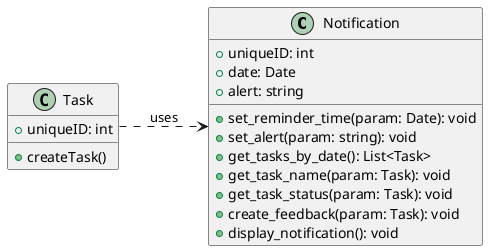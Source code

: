 @startuml

left to right direction


class Notification {
  +uniqueID: int  
  +date: Date
  +alert: string
  
  +set_reminder_time(param: Date): void
  +set_alert(param: string): void
  +get_tasks_by_date(): List<Task>
  +get_task_name(param: Task): void
  +get_task_status(param: Task): void
  +create_feedback(param: Task): void
  +display_notification(): void
}


class Task {
  +uniqueID: int
  +createTask()
}


Task ..> Notification: uses


@enduml
